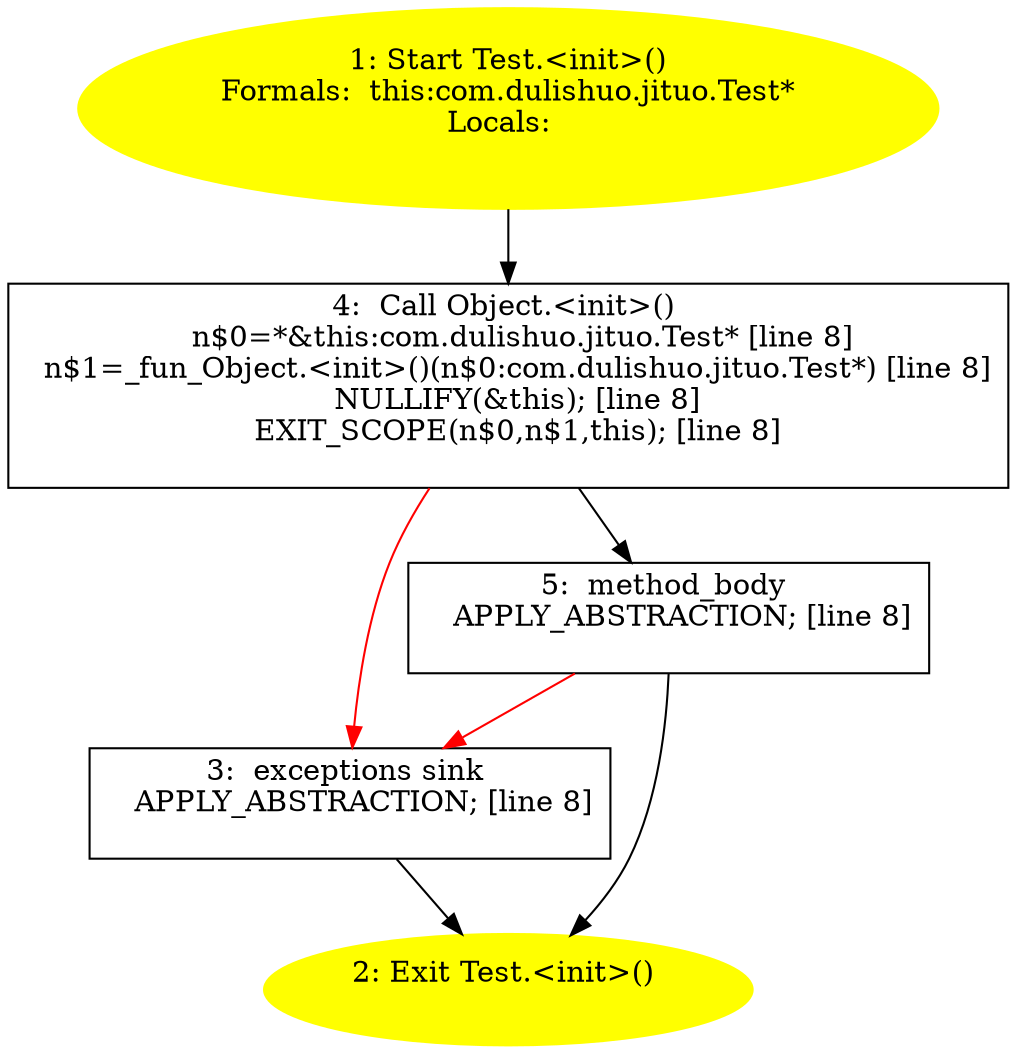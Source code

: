 /* @generated */
digraph cfg {
"com.dulishuo.jituo.Test.<init>().d93e50000554129ebd31755091693de8_1" [label="1: Start Test.<init>()\nFormals:  this:com.dulishuo.jituo.Test*\nLocals:  \n  " color=yellow style=filled]
	

	 "com.dulishuo.jituo.Test.<init>().d93e50000554129ebd31755091693de8_1" -> "com.dulishuo.jituo.Test.<init>().d93e50000554129ebd31755091693de8_4" ;
"com.dulishuo.jituo.Test.<init>().d93e50000554129ebd31755091693de8_2" [label="2: Exit Test.<init>() \n  " color=yellow style=filled]
	

"com.dulishuo.jituo.Test.<init>().d93e50000554129ebd31755091693de8_3" [label="3:  exceptions sink \n   APPLY_ABSTRACTION; [line 8]\n " shape="box"]
	

	 "com.dulishuo.jituo.Test.<init>().d93e50000554129ebd31755091693de8_3" -> "com.dulishuo.jituo.Test.<init>().d93e50000554129ebd31755091693de8_2" ;
"com.dulishuo.jituo.Test.<init>().d93e50000554129ebd31755091693de8_4" [label="4:  Call Object.<init>() \n   n$0=*&this:com.dulishuo.jituo.Test* [line 8]\n  n$1=_fun_Object.<init>()(n$0:com.dulishuo.jituo.Test*) [line 8]\n  NULLIFY(&this); [line 8]\n  EXIT_SCOPE(n$0,n$1,this); [line 8]\n " shape="box"]
	

	 "com.dulishuo.jituo.Test.<init>().d93e50000554129ebd31755091693de8_4" -> "com.dulishuo.jituo.Test.<init>().d93e50000554129ebd31755091693de8_5" ;
	 "com.dulishuo.jituo.Test.<init>().d93e50000554129ebd31755091693de8_4" -> "com.dulishuo.jituo.Test.<init>().d93e50000554129ebd31755091693de8_3" [color="red" ];
"com.dulishuo.jituo.Test.<init>().d93e50000554129ebd31755091693de8_5" [label="5:  method_body \n   APPLY_ABSTRACTION; [line 8]\n " shape="box"]
	

	 "com.dulishuo.jituo.Test.<init>().d93e50000554129ebd31755091693de8_5" -> "com.dulishuo.jituo.Test.<init>().d93e50000554129ebd31755091693de8_2" ;
	 "com.dulishuo.jituo.Test.<init>().d93e50000554129ebd31755091693de8_5" -> "com.dulishuo.jituo.Test.<init>().d93e50000554129ebd31755091693de8_3" [color="red" ];
}
